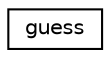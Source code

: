 digraph "Graphical Class Hierarchy"
{
 // LATEX_PDF_SIZE
  edge [fontname="Helvetica",fontsize="10",labelfontname="Helvetica",labelfontsize="10"];
  node [fontname="Helvetica",fontsize="10",shape=record];
  rankdir="LR";
  Node0 [label="guess",height=0.2,width=0.4,color="black", fillcolor="white", style="filled",URL="$structguess.html",tooltip=" "];
}
